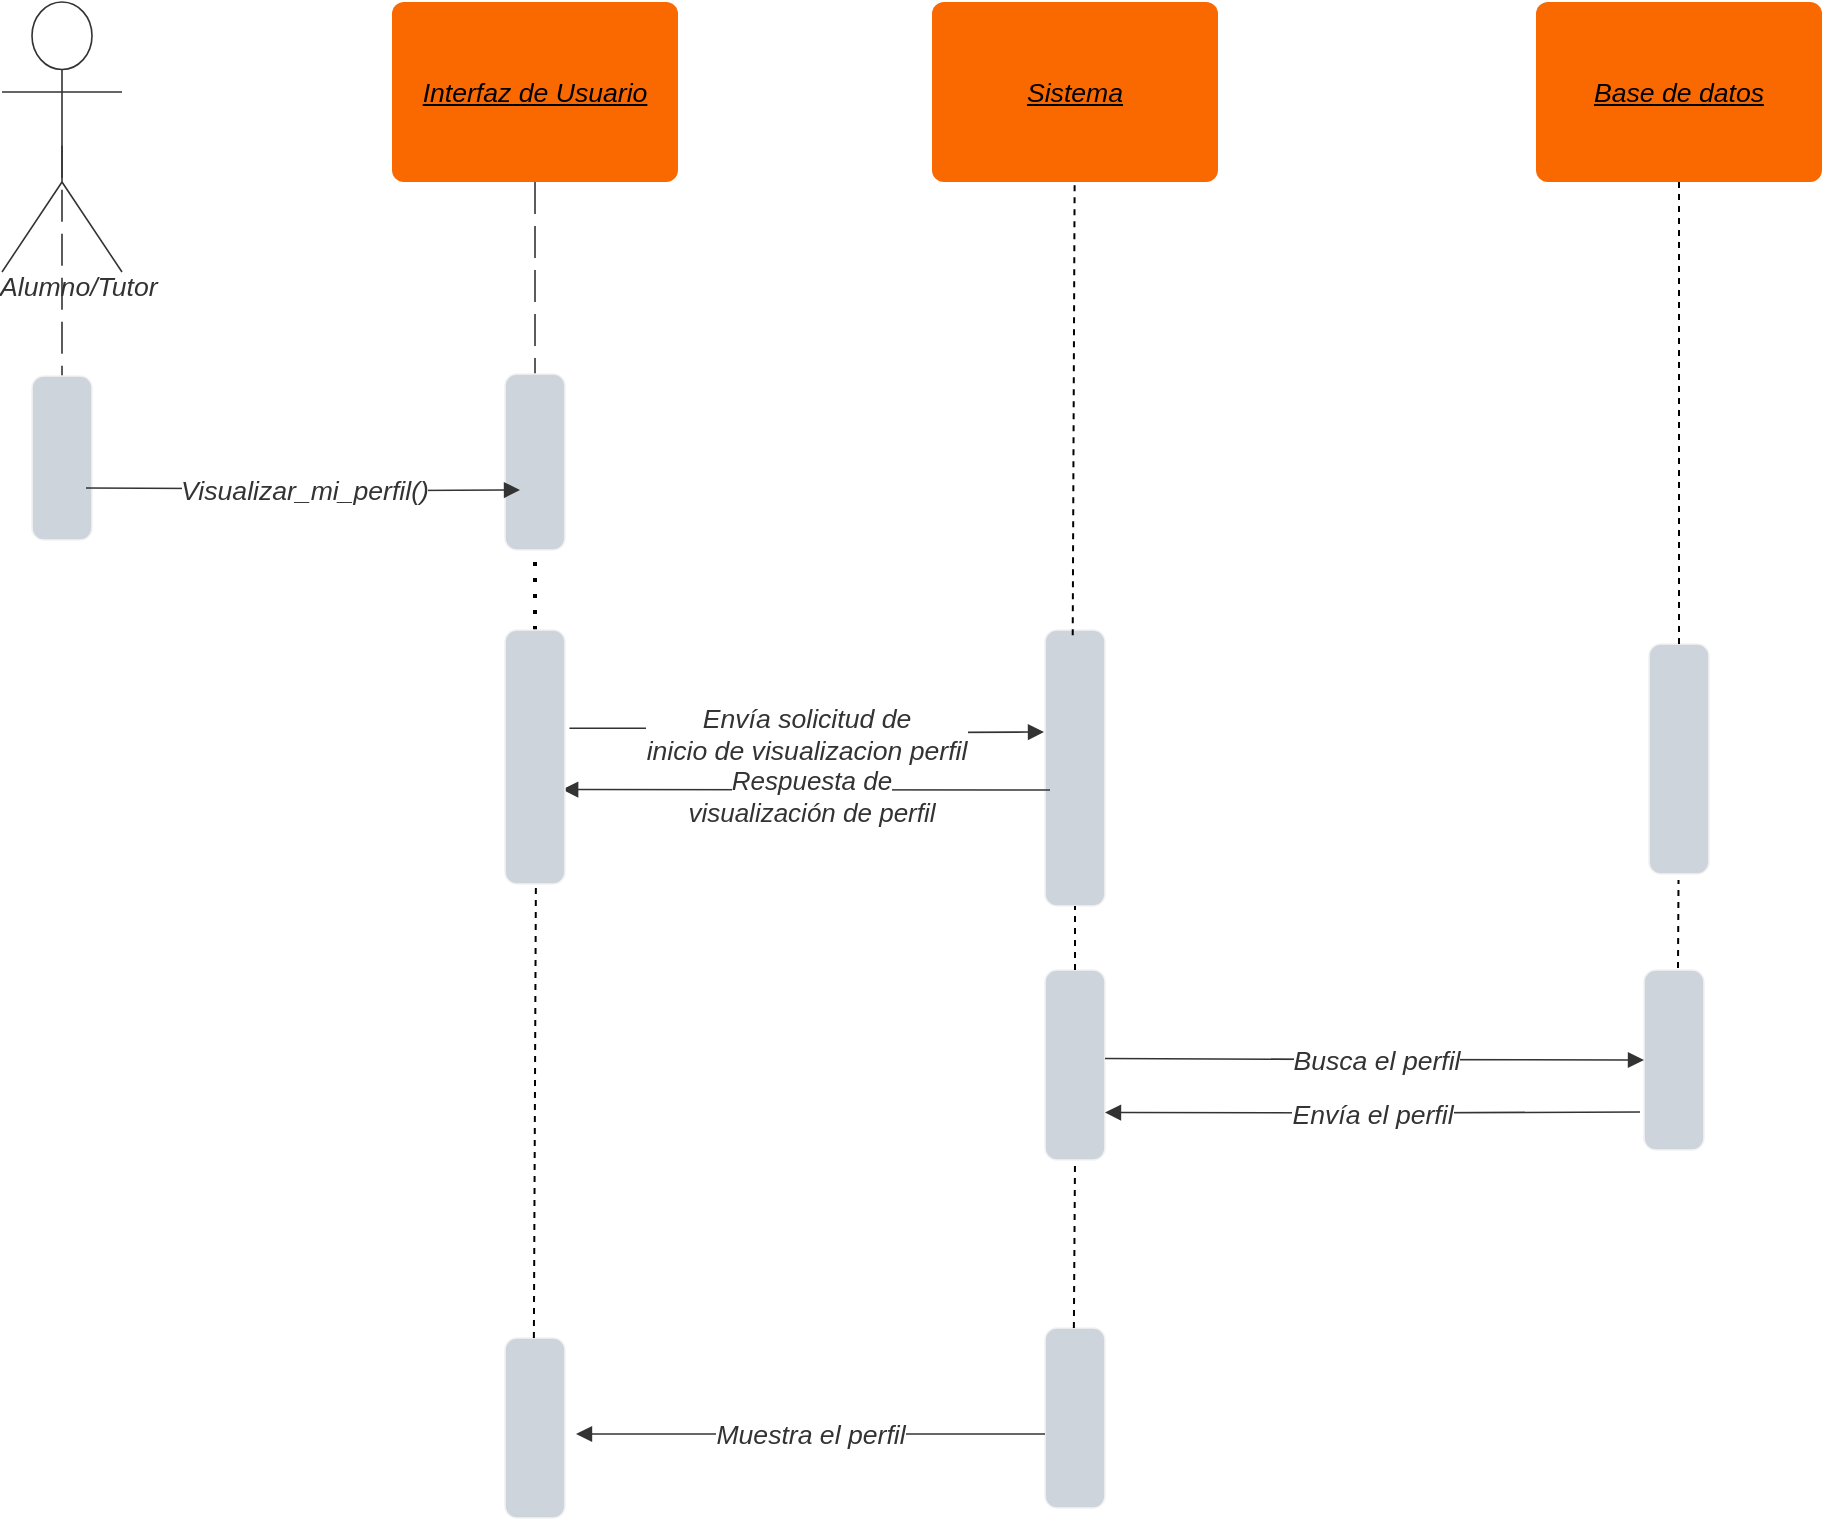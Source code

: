 <mxfile version="22.0.4" type="github">
  <diagram name="Page-1" id="PG20Rn7TrUF3lR5pipbr">
    <mxGraphModel dx="950" dy="957" grid="0" gridSize="10" guides="1" tooltips="1" connect="1" arrows="1" fold="1" page="0" pageScale="1" pageWidth="827" pageHeight="1169" math="0" shadow="0">
      <root>
        <mxCell id="0" />
        <mxCell id="1" parent="0" />
        <mxCell id="oAHk3PXYI7aRggXiXsrT-1" value="Interfaz de Usuario" style="html=1;overflow=block;blockSpacing=1;whiteSpace=wrap;fontSize=13.3;fontColor=#000000;fontStyle=6;align=center;spacing=0;strokeOpacity=0;fillOpacity=100;rounded=1;absoluteArcSize=1;arcSize=12;fillColor=#fa6800;strokeWidth=0.8;strokeColor=#C73500;" vertex="1" parent="1">
          <mxGeometry x="1151" y="258" width="143" height="90" as="geometry" />
        </mxCell>
        <mxCell id="oAHk3PXYI7aRggXiXsrT-2" value="Sistema" style="html=1;overflow=block;blockSpacing=1;whiteSpace=wrap;fontSize=13.3;fontColor=#000000;fontStyle=6;align=center;spacing=0;strokeOpacity=0;fillOpacity=100;rounded=1;absoluteArcSize=1;arcSize=12;fillColor=#fa6800;strokeWidth=0.8;strokeColor=#C73500;" vertex="1" parent="1">
          <mxGeometry x="1421" y="258" width="143" height="90" as="geometry" />
        </mxCell>
        <mxCell id="oAHk3PXYI7aRggXiXsrT-3" value="Alumno/Tutor" style="html=1;overflow=block;blockSpacing=1;shape=umlActor;labelPosition=center;verticalLabelPosition=bottom;verticalAlign=top;whiteSpace=nowrap;fontSize=13.3;fontColor=#333333;fontStyle=2;align=center;spacing=0;strokeColor=#333333;strokeOpacity=100;fillOpacity=100;rounded=1;absoluteArcSize=1;arcSize=12;fillColor=#ffffff;strokeWidth=0.8;lucidId=Yu5MdgyV5tNR;" vertex="1" parent="1">
          <mxGeometry x="956" y="258" width="60" height="135" as="geometry" />
        </mxCell>
        <mxCell id="oAHk3PXYI7aRggXiXsrT-4" value="" style="html=1;jettySize=18;whiteSpace=wrap;fontSize=13;strokeColor=#333333;strokeOpacity=100;strokeWidth=0.8;rounded=1;arcSize=10;edgeStyle=orthogonalEdgeStyle;startArrow=none;endArrow=block;endFill=1;exitX=1.074;exitY=0.387;exitPerimeter=0;lucidId=Yu5M8hheeUyh;exitDx=0;exitDy=0;" edge="1" parent="1" source="oAHk3PXYI7aRggXiXsrT-18">
          <mxGeometry width="100" height="100" relative="1" as="geometry">
            <Array as="points" />
            <mxPoint x="1477" y="623" as="targetPoint" />
          </mxGeometry>
        </mxCell>
        <mxCell id="oAHk3PXYI7aRggXiXsrT-5" value="Envía solicitud de &lt;br&gt;inicio de visualizacion perfil" style="text;html=1;resizable=0;labelBackgroundColor=default;align=center;verticalAlign=middle;fontStyle=2;fontColor=#333333;fontSize=13.3;" vertex="1" parent="oAHk3PXYI7aRggXiXsrT-4">
          <mxGeometry relative="1" as="geometry">
            <mxPoint as="offset" />
          </mxGeometry>
        </mxCell>
        <mxCell id="oAHk3PXYI7aRggXiXsrT-6" value="" style="html=1;jettySize=18;whiteSpace=wrap;fontSize=13;fontFamily=helvetica;strokeColor=#333333;strokeOpacity=100;dashed=1;fixDash=1;dashPattern=16 6;strokeWidth=0.8;rounded=0;startArrow=none;endArrow=none;exitX=0.5;exitY=1;exitPerimeter=0;entryX=0.5;entryY=0.432;entryPerimeter=0;lucidId=Yu5M4GIAFP0a;" edge="1" parent="1" source="oAHk3PXYI7aRggXiXsrT-1" target="oAHk3PXYI7aRggXiXsrT-7">
          <mxGeometry width="100" height="100" relative="1" as="geometry">
            <Array as="points" />
            <mxPoint x="1223" y="348" as="sourcePoint" />
            <mxPoint x="1222.5" y="957.92" as="targetPoint" />
          </mxGeometry>
        </mxCell>
        <mxCell id="oAHk3PXYI7aRggXiXsrT-7" value="" style="html=1;overflow=block;blockSpacing=1;whiteSpace=wrap;fontSize=13;spacing=0;strokeColor=#f2f2f2;strokeOpacity=100;fillOpacity=100;rounded=1;absoluteArcSize=1;arcSize=12;fillColor=#ced4db;strokeWidth=0.8;lucidId=Yu5MhR-oMSno;" vertex="1" parent="1">
          <mxGeometry x="1207.5" y="444" width="30" height="88" as="geometry" />
        </mxCell>
        <mxCell id="oAHk3PXYI7aRggXiXsrT-8" value="" style="html=1;jettySize=18;whiteSpace=wrap;fontSize=13;strokeColor=#333333;strokeOpacity=100;dashed=1;fixDash=1;dashPattern=16 6;strokeWidth=0.8;rounded=1;arcSize=10;edgeStyle=orthogonalEdgeStyle;startArrow=none;endArrow=none;exitX=0.5;exitY=0.532;exitPerimeter=0;lucidId=Yu5Migy3NWk_;" edge="1" parent="1" source="oAHk3PXYI7aRggXiXsrT-3" target="oAHk3PXYI7aRggXiXsrT-9">
          <mxGeometry width="100" height="100" relative="1" as="geometry">
            <Array as="points" />
            <mxPoint x="991" y="686" as="targetPoint" />
            <mxPoint x="986" y="358" as="sourcePoint" />
          </mxGeometry>
        </mxCell>
        <mxCell id="oAHk3PXYI7aRggXiXsrT-9" value="" style="html=1;overflow=block;blockSpacing=1;whiteSpace=wrap;fontSize=13;spacing=0;strokeColor=#f2f2f2;strokeOpacity=100;fillOpacity=100;rounded=1;absoluteArcSize=1;arcSize=12;fillColor=#ced4db;strokeWidth=0.8;lucidId=Yu5MhR-oMSno;" vertex="1" parent="1">
          <mxGeometry x="971" y="445" width="30" height="82" as="geometry" />
        </mxCell>
        <mxCell id="oAHk3PXYI7aRggXiXsrT-10" value="" style="points=[[1.013,0.586,0]];html=1;overflow=block;blockSpacing=1;whiteSpace=wrap;fontSize=13;spacing=0;strokeColor=#f2f2f2;strokeOpacity=100;fillOpacity=100;rounded=1;absoluteArcSize=1;arcSize=12;fillColor=#ced4db;strokeWidth=0.8;lucidId=Yu5MsRc69goB;" vertex="1" parent="1">
          <mxGeometry x="1477.5" y="572" width="30" height="138" as="geometry" />
        </mxCell>
        <mxCell id="oAHk3PXYI7aRggXiXsrT-11" value="" style="html=1;jettySize=18;whiteSpace=wrap;fontSize=13;strokeColor=#333333;strokeOpacity=100;strokeWidth=0.8;rounded=1;arcSize=10;edgeStyle=orthogonalEdgeStyle;startArrow=none;endArrow=block;endFill=1;lucidId=Yu5M0A2JVvTe;" edge="1" parent="1">
          <mxGeometry width="100" height="100" relative="1" as="geometry">
            <Array as="points" />
            <mxPoint x="998" y="501" as="sourcePoint" />
            <mxPoint x="1215" y="502" as="targetPoint" />
          </mxGeometry>
        </mxCell>
        <mxCell id="oAHk3PXYI7aRggXiXsrT-12" value="Visualizar_mi_perfil()" style="text;html=1;resizable=0;labelBackgroundColor=default;align=center;verticalAlign=middle;fontStyle=2;fontColor=#333333;fontSize=13.3;" vertex="1" parent="oAHk3PXYI7aRggXiXsrT-11">
          <mxGeometry relative="1" as="geometry">
            <mxPoint as="offset" />
          </mxGeometry>
        </mxCell>
        <mxCell id="oAHk3PXYI7aRggXiXsrT-13" value="" style="html=1;jettySize=18;whiteSpace=wrap;fontSize=13;fontFamily=helvetica;strokeColor=#333333;strokeOpacity=100;strokeWidth=0.8;rounded=0;startArrow=none;endArrow=block;endFill=1;exitX=0;exitY=0.5;lucidId=Yu5MB3FtIlV_;exitDx=0;exitDy=0;entryX=0.953;entryY=0.628;entryDx=0;entryDy=0;entryPerimeter=0;" edge="1" parent="1" target="oAHk3PXYI7aRggXiXsrT-18">
          <mxGeometry width="100" height="100" relative="1" as="geometry">
            <Array as="points" />
            <mxPoint x="1480" y="652" as="sourcePoint" />
            <mxPoint x="1239" y="652" as="targetPoint" />
          </mxGeometry>
        </mxCell>
        <mxCell id="oAHk3PXYI7aRggXiXsrT-14" value="&lt;div style=&quot;text-align: center;&quot;&gt;&lt;font color=&quot;#333333&quot;&gt;&lt;span style=&quot;background-color: rgb(255, 255, 255);&quot;&gt;&lt;i style=&quot;&quot;&gt;&lt;span style=&quot;font-size: 13px;&quot;&gt;Respuesta de visualización&amp;nbsp;de perfil&lt;/span&gt;&lt;/i&gt;&lt;/span&gt;&lt;/font&gt;&lt;/div&gt;" style="text;whiteSpace=wrap;html=1;" vertex="1" parent="1">
          <mxGeometry x="1296.0" y="633" width="128" height="38" as="geometry" />
        </mxCell>
        <mxCell id="oAHk3PXYI7aRggXiXsrT-15" value="" style="html=1;overflow=block;blockSpacing=1;whiteSpace=wrap;fontSize=13;spacing=0;strokeColor=#f2f2f2;strokeOpacity=100;fillOpacity=100;rounded=1;absoluteArcSize=1;arcSize=12;fillColor=#ced4db;strokeWidth=0.8;lucidId=Yu5MydJHa4al;" vertex="1" parent="1">
          <mxGeometry x="1477.5" y="742" width="30" height="95" as="geometry" />
        </mxCell>
        <mxCell id="oAHk3PXYI7aRggXiXsrT-16" value="" style="endArrow=none;dashed=1;html=1;dashPattern=1 3;strokeWidth=2;rounded=0;entryX=0.5;entryY=1;entryDx=0;entryDy=0;exitX=0.5;exitY=0;exitDx=0;exitDy=0;" edge="1" parent="1" source="oAHk3PXYI7aRggXiXsrT-18" target="oAHk3PXYI7aRggXiXsrT-7">
          <mxGeometry width="50" height="50" relative="1" as="geometry">
            <mxPoint x="1197.5" y="745" as="sourcePoint" />
            <mxPoint x="1247.5" y="695" as="targetPoint" />
          </mxGeometry>
        </mxCell>
        <mxCell id="oAHk3PXYI7aRggXiXsrT-17" value="" style="endArrow=none;dashed=1;html=1;rounded=0;exitX=0.5;exitY=0;exitDx=0;exitDy=0;" edge="1" parent="1" source="oAHk3PXYI7aRggXiXsrT-15" target="oAHk3PXYI7aRggXiXsrT-10">
          <mxGeometry width="50" height="50" relative="1" as="geometry">
            <mxPoint x="1445" y="764" as="sourcePoint" />
            <mxPoint x="1495" y="714" as="targetPoint" />
          </mxGeometry>
        </mxCell>
        <mxCell id="oAHk3PXYI7aRggXiXsrT-18" value="" style="html=1;overflow=block;blockSpacing=1;whiteSpace=wrap;fontSize=13;spacing=0;strokeColor=#f2f2f2;strokeOpacity=100;fillOpacity=100;rounded=1;absoluteArcSize=1;arcSize=12;fillColor=#ced4db;strokeWidth=0.8;lucidId=Yu5MhR-oMSno;" vertex="1" parent="1">
          <mxGeometry x="1207.5" y="572" width="30" height="127" as="geometry" />
        </mxCell>
        <mxCell id="oAHk3PXYI7aRggXiXsrT-19" value="" style="endArrow=none;dashed=1;html=1;rounded=0;exitX=0.462;exitY=0.019;exitDx=0;exitDy=0;exitPerimeter=0;" edge="1" parent="1" source="oAHk3PXYI7aRggXiXsrT-10" target="oAHk3PXYI7aRggXiXsrT-2">
          <mxGeometry width="50" height="50" relative="1" as="geometry">
            <mxPoint x="1492.05" y="556" as="sourcePoint" />
            <mxPoint x="1492.05" y="524" as="targetPoint" />
          </mxGeometry>
        </mxCell>
        <mxCell id="oAHk3PXYI7aRggXiXsrT-20" value="" style="html=1;overflow=block;blockSpacing=1;whiteSpace=wrap;fontSize=13;spacing=0;strokeColor=#f2f2f2;strokeOpacity=100;fillOpacity=100;rounded=1;absoluteArcSize=1;arcSize=12;fillColor=#ced4db;strokeWidth=0.8;lucidId=Yu5MydJHa4al;" vertex="1" parent="1">
          <mxGeometry x="1779.5" y="579" width="30" height="115" as="geometry" />
        </mxCell>
        <mxCell id="oAHk3PXYI7aRggXiXsrT-21" value="Base de datos" style="html=1;overflow=block;blockSpacing=1;whiteSpace=wrap;fontSize=13.3;fontColor=#000000;fontStyle=6;align=center;spacing=0;strokeOpacity=0;fillOpacity=100;rounded=1;absoluteArcSize=1;arcSize=12;fillColor=#fa6800;strokeWidth=0.8;strokeColor=#C73500;" vertex="1" parent="1">
          <mxGeometry x="1723" y="258" width="143" height="90" as="geometry" />
        </mxCell>
        <mxCell id="oAHk3PXYI7aRggXiXsrT-22" value="" style="html=1;overflow=block;blockSpacing=1;whiteSpace=wrap;fontSize=13;spacing=0;strokeColor=#f2f2f2;strokeOpacity=100;fillOpacity=100;rounded=1;absoluteArcSize=1;arcSize=12;fillColor=#ced4db;strokeWidth=0.8;lucidId=Yu5MydJHa4al;" vertex="1" parent="1">
          <mxGeometry x="1777" y="742" width="30" height="90" as="geometry" />
        </mxCell>
        <mxCell id="oAHk3PXYI7aRggXiXsrT-23" value="" style="endArrow=none;dashed=1;html=1;rounded=0;exitX=0.5;exitY=0;exitDx=0;exitDy=0;entryX=0.5;entryY=1;entryDx=0;entryDy=0;" edge="1" parent="1" source="oAHk3PXYI7aRggXiXsrT-20" target="oAHk3PXYI7aRggXiXsrT-21">
          <mxGeometry width="50" height="50" relative="1" as="geometry">
            <mxPoint x="1695" y="620" as="sourcePoint" />
            <mxPoint x="1696" y="393" as="targetPoint" />
          </mxGeometry>
        </mxCell>
        <mxCell id="oAHk3PXYI7aRggXiXsrT-24" value="" style="html=1;overflow=block;blockSpacing=1;whiteSpace=wrap;fontSize=13;spacing=0;strokeColor=#f2f2f2;strokeOpacity=100;fillOpacity=100;rounded=1;absoluteArcSize=1;arcSize=12;fillColor=#ced4db;strokeWidth=0.8;lucidId=Yu5MydJHa4al;" vertex="1" parent="1">
          <mxGeometry x="1477.5" y="921" width="30" height="90" as="geometry" />
        </mxCell>
        <mxCell id="oAHk3PXYI7aRggXiXsrT-25" value="" style="html=1;jettySize=18;whiteSpace=wrap;fontSize=13;strokeColor=#333333;strokeOpacity=100;strokeWidth=0.8;rounded=1;arcSize=10;edgeStyle=orthogonalEdgeStyle;startArrow=none;endArrow=block;endFill=1;lucidId=Yu5M0A2JVvTe;entryX=0;entryY=0.5;entryDx=0;entryDy=0;" edge="1" parent="1" target="oAHk3PXYI7aRggXiXsrT-22">
          <mxGeometry width="100" height="100" relative="1" as="geometry">
            <Array as="points" />
            <mxPoint x="1507.5" y="786.25" as="sourcePoint" />
            <mxPoint x="1724.5" y="787.25" as="targetPoint" />
          </mxGeometry>
        </mxCell>
        <mxCell id="oAHk3PXYI7aRggXiXsrT-26" value="Busca el perfil" style="text;html=1;resizable=0;labelBackgroundColor=default;align=center;verticalAlign=middle;fontStyle=2;fontColor=#333333;fontSize=13.3;" vertex="1" parent="oAHk3PXYI7aRggXiXsrT-25">
          <mxGeometry relative="1" as="geometry">
            <mxPoint as="offset" />
          </mxGeometry>
        </mxCell>
        <mxCell id="oAHk3PXYI7aRggXiXsrT-27" value="" style="html=1;jettySize=18;whiteSpace=wrap;fontSize=13;strokeColor=#333333;strokeOpacity=100;strokeWidth=0.8;rounded=1;arcSize=10;edgeStyle=orthogonalEdgeStyle;startArrow=none;endArrow=block;endFill=1;lucidId=Yu5M0A2JVvTe;entryX=1;entryY=0.75;entryDx=0;entryDy=0;" edge="1" parent="1" target="oAHk3PXYI7aRggXiXsrT-15">
          <mxGeometry width="100" height="100" relative="1" as="geometry">
            <Array as="points" />
            <mxPoint x="1775" y="813" as="sourcePoint" />
            <mxPoint x="1791" y="866" as="targetPoint" />
          </mxGeometry>
        </mxCell>
        <mxCell id="oAHk3PXYI7aRggXiXsrT-28" value="Envía el perfil" style="text;html=1;resizable=0;labelBackgroundColor=default;align=center;verticalAlign=middle;fontStyle=2;fontColor=#333333;fontSize=13.3;" vertex="1" parent="oAHk3PXYI7aRggXiXsrT-27">
          <mxGeometry relative="1" as="geometry">
            <mxPoint as="offset" />
          </mxGeometry>
        </mxCell>
        <mxCell id="oAHk3PXYI7aRggXiXsrT-29" value="" style="endArrow=none;dashed=1;html=1;rounded=0;" edge="1" parent="1">
          <mxGeometry width="50" height="50" relative="1" as="geometry">
            <mxPoint x="1794" y="741" as="sourcePoint" />
            <mxPoint x="1794.26" y="697" as="targetPoint" />
          </mxGeometry>
        </mxCell>
        <mxCell id="oAHk3PXYI7aRggXiXsrT-30" value="" style="html=1;jettySize=18;whiteSpace=wrap;fontSize=13;strokeColor=#333333;strokeOpacity=100;strokeWidth=0.8;rounded=1;arcSize=10;edgeStyle=orthogonalEdgeStyle;startArrow=none;endArrow=block;endFill=1;lucidId=Yu5M0A2JVvTe;" edge="1" parent="1">
          <mxGeometry width="100" height="100" relative="1" as="geometry">
            <Array as="points" />
            <mxPoint x="1477.5" y="974" as="sourcePoint" />
            <mxPoint x="1243" y="974" as="targetPoint" />
          </mxGeometry>
        </mxCell>
        <mxCell id="oAHk3PXYI7aRggXiXsrT-31" value="Muestra el perfil" style="text;html=1;resizable=0;labelBackgroundColor=default;align=center;verticalAlign=middle;fontStyle=2;fontColor=#333333;fontSize=13.3;" vertex="1" parent="oAHk3PXYI7aRggXiXsrT-30">
          <mxGeometry relative="1" as="geometry">
            <mxPoint as="offset" />
          </mxGeometry>
        </mxCell>
        <mxCell id="oAHk3PXYI7aRggXiXsrT-32" value="" style="html=1;overflow=block;blockSpacing=1;whiteSpace=wrap;fontSize=13;spacing=0;strokeColor=#f2f2f2;strokeOpacity=100;fillOpacity=100;rounded=1;absoluteArcSize=1;arcSize=12;fillColor=#ced4db;strokeWidth=0.8;lucidId=Yu5MydJHa4al;" vertex="1" parent="1">
          <mxGeometry x="1207.5" y="926" width="30" height="90" as="geometry" />
        </mxCell>
        <mxCell id="oAHk3PXYI7aRggXiXsrT-33" value="" style="endArrow=none;dashed=1;html=1;rounded=0;exitX=0.462;exitY=0.019;exitDx=0;exitDy=0;exitPerimeter=0;" edge="1" parent="1">
          <mxGeometry width="50" height="50" relative="1" as="geometry">
            <mxPoint x="1221.94" y="926" as="sourcePoint" />
            <mxPoint x="1222.94" y="699" as="targetPoint" />
          </mxGeometry>
        </mxCell>
        <mxCell id="oAHk3PXYI7aRggXiXsrT-34" value="" style="endArrow=none;dashed=1;html=1;rounded=0;entryX=0.5;entryY=1;entryDx=0;entryDy=0;" edge="1" parent="1" target="oAHk3PXYI7aRggXiXsrT-15">
          <mxGeometry width="50" height="50" relative="1" as="geometry">
            <mxPoint x="1491.94" y="921" as="sourcePoint" />
            <mxPoint x="1492.2" y="877" as="targetPoint" />
          </mxGeometry>
        </mxCell>
      </root>
    </mxGraphModel>
  </diagram>
</mxfile>
